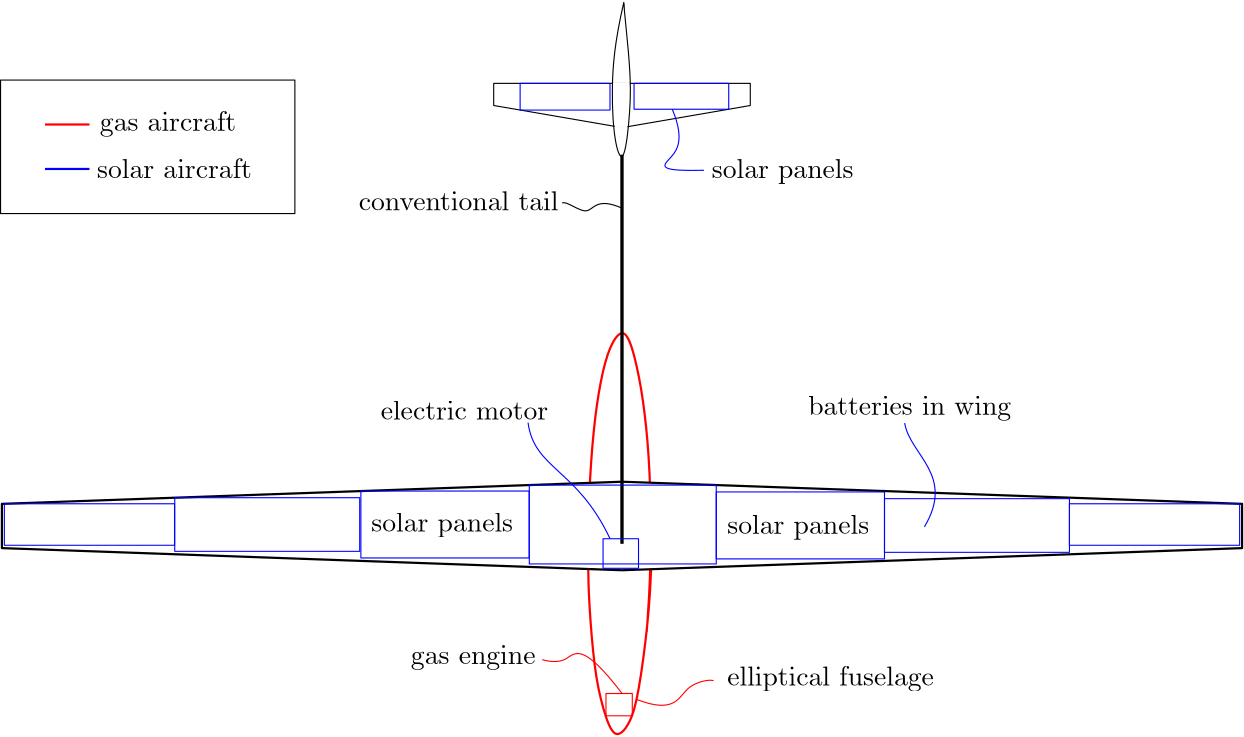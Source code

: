 <?xml version="1.0"?>
<!DOCTYPE ipe SYSTEM "ipe.dtd">
<ipe version="70206" creator="Ipe 7.2.7">
<info created="D:20170210143954" modified="D:20170222102358"/>
<ipestyle name="basic">
<symbol name="arrow/arc(spx)">
<path stroke="sym-stroke" fill="sym-stroke" pen="sym-pen">
0 0 m
-1 0.333 l
-1 -0.333 l
h
</path>
</symbol>
<symbol name="arrow/farc(spx)">
<path stroke="sym-stroke" fill="white" pen="sym-pen">
0 0 m
-1 0.333 l
-1 -0.333 l
h
</path>
</symbol>
<symbol name="arrow/ptarc(spx)">
<path stroke="sym-stroke" fill="sym-stroke" pen="sym-pen">
0 0 m
-1 0.333 l
-0.8 0 l
-1 -0.333 l
h
</path>
</symbol>
<symbol name="arrow/fptarc(spx)">
<path stroke="sym-stroke" fill="white" pen="sym-pen">
0 0 m
-1 0.333 l
-0.8 0 l
-1 -0.333 l
h
</path>
</symbol>
<symbol name="mark/circle(sx)" transformations="translations">
<path fill="sym-stroke">
0.6 0 0 0.6 0 0 e
0.4 0 0 0.4 0 0 e
</path>
</symbol>
<symbol name="mark/disk(sx)" transformations="translations">
<path fill="sym-stroke">
0.6 0 0 0.6 0 0 e
</path>
</symbol>
<symbol name="mark/fdisk(sfx)" transformations="translations">
<group>
<path fill="sym-fill">
0.5 0 0 0.5 0 0 e
</path>
<path fill="sym-stroke" fillrule="eofill">
0.6 0 0 0.6 0 0 e
0.4 0 0 0.4 0 0 e
</path>
</group>
</symbol>
<symbol name="mark/box(sx)" transformations="translations">
<path fill="sym-stroke" fillrule="eofill">
-0.6 -0.6 m
0.6 -0.6 l
0.6 0.6 l
-0.6 0.6 l
h
-0.4 -0.4 m
0.4 -0.4 l
0.4 0.4 l
-0.4 0.4 l
h
</path>
</symbol>
<symbol name="mark/square(sx)" transformations="translations">
<path fill="sym-stroke">
-0.6 -0.6 m
0.6 -0.6 l
0.6 0.6 l
-0.6 0.6 l
h
</path>
</symbol>
<symbol name="mark/fsquare(sfx)" transformations="translations">
<group>
<path fill="sym-fill">
-0.5 -0.5 m
0.5 -0.5 l
0.5 0.5 l
-0.5 0.5 l
h
</path>
<path fill="sym-stroke" fillrule="eofill">
-0.6 -0.6 m
0.6 -0.6 l
0.6 0.6 l
-0.6 0.6 l
h
-0.4 -0.4 m
0.4 -0.4 l
0.4 0.4 l
-0.4 0.4 l
h
</path>
</group>
</symbol>
<symbol name="mark/cross(sx)" transformations="translations">
<group>
<path fill="sym-stroke">
-0.43 -0.57 m
0.57 0.43 l
0.43 0.57 l
-0.57 -0.43 l
h
</path>
<path fill="sym-stroke">
-0.43 0.57 m
0.57 -0.43 l
0.43 -0.57 l
-0.57 0.43 l
h
</path>
</group>
</symbol>
<symbol name="arrow/fnormal(spx)">
<path stroke="sym-stroke" fill="white" pen="sym-pen">
0 0 m
-1 0.333 l
-1 -0.333 l
h
</path>
</symbol>
<symbol name="arrow/pointed(spx)">
<path stroke="sym-stroke" fill="sym-stroke" pen="sym-pen">
0 0 m
-1 0.333 l
-0.8 0 l
-1 -0.333 l
h
</path>
</symbol>
<symbol name="arrow/fpointed(spx)">
<path stroke="sym-stroke" fill="white" pen="sym-pen">
0 0 m
-1 0.333 l
-0.8 0 l
-1 -0.333 l
h
</path>
</symbol>
<symbol name="arrow/linear(spx)">
<path stroke="sym-stroke" pen="sym-pen">
-1 0.333 m
0 0 l
-1 -0.333 l
</path>
</symbol>
<symbol name="arrow/fdouble(spx)">
<path stroke="sym-stroke" fill="white" pen="sym-pen">
0 0 m
-1 0.333 l
-1 -0.333 l
h
-1 0 m
-2 0.333 l
-2 -0.333 l
h
</path>
</symbol>
<symbol name="arrow/double(spx)">
<path stroke="sym-stroke" fill="sym-stroke" pen="sym-pen">
0 0 m
-1 0.333 l
-1 -0.333 l
h
-1 0 m
-2 0.333 l
-2 -0.333 l
h
</path>
</symbol>
<pen name="heavier" value="0.8"/>
<pen name="fat" value="1.2"/>
<pen name="ultrafat" value="2"/>
<symbolsize name="large" value="5"/>
<symbolsize name="small" value="2"/>
<symbolsize name="tiny" value="1.1"/>
<arrowsize name="large" value="10"/>
<arrowsize name="small" value="5"/>
<arrowsize name="tiny" value="3"/>
<color name="red" value="1 0 0"/>
<color name="green" value="0 1 0"/>
<color name="blue" value="0 0 1"/>
<color name="yellow" value="1 1 0"/>
<color name="orange" value="1 0.647 0"/>
<color name="gold" value="1 0.843 0"/>
<color name="purple" value="0.627 0.125 0.941"/>
<color name="gray" value="0.745"/>
<color name="brown" value="0.647 0.165 0.165"/>
<color name="navy" value="0 0 0.502"/>
<color name="pink" value="1 0.753 0.796"/>
<color name="seagreen" value="0.18 0.545 0.341"/>
<color name="turquoise" value="0.251 0.878 0.816"/>
<color name="violet" value="0.933 0.51 0.933"/>
<color name="darkblue" value="0 0 0.545"/>
<color name="darkcyan" value="0 0.545 0.545"/>
<color name="darkgray" value="0.663"/>
<color name="darkgreen" value="0 0.392 0"/>
<color name="darkmagenta" value="0.545 0 0.545"/>
<color name="darkorange" value="1 0.549 0"/>
<color name="darkred" value="0.545 0 0"/>
<color name="lightblue" value="0.678 0.847 0.902"/>
<color name="lightcyan" value="0.878 1 1"/>
<color name="lightgray" value="0.827"/>
<color name="lightgreen" value="0.565 0.933 0.565"/>
<color name="lightyellow" value="1 1 0.878"/>
<dashstyle name="dashed" value="[4] 0"/>
<dashstyle name="dotted" value="[1 3] 0"/>
<dashstyle name="dash dotted" value="[4 2 1 2] 0"/>
<dashstyle name="dash dot dotted" value="[4 2 1 2 1 2] 0"/>
<textsize name="large" value="\large"/>
<textsize name="Large" value="\Large"/>
<textsize name="LARGE" value="\LARGE"/>
<textsize name="huge" value="\huge"/>
<textsize name="Huge" value="\Huge"/>
<textsize name="small" value="\small"/>
<textsize name="footnote" value="\footnotesize"/>
<textsize name="tiny" value="\tiny"/>
<textstyle name="center" begin="\begin{center}" end="\end{center}"/>
<textstyle name="itemize" begin="\begin{itemize}" end="\end{itemize}"/>
<textstyle name="item" begin="\begin{itemize}\item{}" end="\end{itemize}"/>
<gridsize name="4 pts" value="4"/>
<gridsize name="8 pts (~3 mm)" value="8"/>
<gridsize name="16 pts (~6 mm)" value="16"/>
<gridsize name="32 pts (~12 mm)" value="32"/>
<gridsize name="10 pts (~3.5 mm)" value="10"/>
<gridsize name="20 pts (~7 mm)" value="20"/>
<gridsize name="14 pts (~5 mm)" value="14"/>
<gridsize name="28 pts (~10 mm)" value="28"/>
<gridsize name="56 pts (~20 mm)" value="56"/>
<anglesize name="90 deg" value="90"/>
<anglesize name="60 deg" value="60"/>
<anglesize name="45 deg" value="45"/>
<anglesize name="30 deg" value="30"/>
<anglesize name="22.5 deg" value="22.5"/>
<opacity name="10%" value="0.1"/>
<opacity name="30%" value="0.3"/>
<opacity name="50%" value="0.5"/>
<opacity name="75%" value="0.75"/>
<tiling name="falling" angle="-60" step="4" width="1"/>
<tiling name="rising" angle="30" step="4" width="1"/>
</ipestyle>
<page>
<layer name="alpha"/>
<view layers="alpha" active="alpha"/>
<path layer="alpha" matrix="-0.0019914 -0.267739 0.169366 -0.00007135 192.533 525.617" stroke="red" pen="heavier">
309.023 629.786 m
368.709 627.845
425.482 622.022
519.62 603.097
558.44 586.114
581.732 553.117
539.03 527.884
485.653 508.474
389.574 495.858
345.902 493.917
249.824 493.917
156.656 503.622
96.4859 517.209
48.4466 535.648
19.3318 569.615
77.0761 595.818
136.761 612.317
216.342 624.448
317.273 627.845
391.515 624.448
434.217 619.596
434.217 619.596 c
</path>
<path matrix="1.92439 0 0 1.99176 -275.312 -365.037" stroke="white" pen="ultrafat">
297.251 415.819 m
297.708 400.197 l
</path>
<path matrix="1.92439 0 0 1.99176 -274.206 -365.167" stroke="black">
292 480 m
268 484 l
268 488 l
316 488 l
316 484 l
292 480 l
</path>
<path matrix="1.92439 0 0 1.99176 -274.206 -365.167" stroke="white" pen="heavier">
292 480 m
293.035 480.172 l
</path>
<path matrix="1.92439 0 0 1.99176 -274.206 -365.167" stroke="white" pen="heavier">
290.638 480.227 m
292 480 l
</path>
<path matrix="1.92439 0 0 1.99176 -274.206 -365.167" stroke="white" pen="heavier">
290.319 488 m
293.453 488 l
</path>
<path matrix="1.92439 0 0 1.99176 -274.206 -365.167" stroke="white" pen="ultrafat">
297.251 415.819 m
297.708 400.197 l
</path>
<path matrix="1.92439 0 0 1.99176 -274.206 -365.167" stroke="white" pen="ultrafat">
285.81 415.787 m
285.806 400.214 l
285.806 400.214 l
</path>
<path matrix="1.92439 0 0 1.99176 -274.206 -365.167" stroke="black" pen="heavier">
292 400 m
176 404 l
176 412 l
292 416 l
408 412 l
408 404 l
292 400 l
292 400 l
</path>
<path matrix="1.92439 0 0 1.66736 -274.206 -239.23" stroke="black" pen="fat">
292 408 m
292 492 l
292 492 l
</path>
<path matrix="1.14275 0.0603008 -0.0945764 1.91999 -3.49508 -348.76" stroke="black">
297.117 503.632 m
293.566 496.208
291.629 487.171
291.952 476.519
294.696 472.807
297.601 483.781
298.085 490.076
297.439 498.791
296.955 503.471
297.278 503.31 c
</path>
<text matrix="1.07037 0 0 0.880204 -17.0925 64.942" transformations="translations" pos="311.877 377.26" stroke="black" type="minipage" width="92.209" height="6.926" depth="1.93" valign="top" style="center">elliptical fuselage</text>
<path stroke="red">
293.029 385.017 m
306.711 379.727
309.237 391.727
320.605 392.301
320.605 391.67 c
</path>
<text matrix="1 0 0 1 3.70335 -2.24215" transformations="translations" pos="208 400" stroke="black" type="label" width="44.887" height="6.661" depth="1.93" valign="baseline">gas engine</text>
<path matrix="1.10064 0 0 1.15318 -27.803 -61.1684" stroke="red">
286.776 388.693 m
273.189 405.676
269.307 396.457
260.573 399.368
260.573 399.368 c
</path>
<path stroke="red">
281.949 387.167 m
281.949 379.136 l
291.427 379.136 l
291.427 387.167 l
h
</path>
<path matrix="1 0 0 1 -1.09562 0.709176" stroke="blue">
281.998 442.17 m
281.998 431.532 l
294.763 431.532 l
294.763 442.17 l
h
</path>
<group>
<path stroke="blue">
126.633 440.53 m
126.633 455.47 l
65.3667 455.47 l
65.3667 440.53 l
h
</path>
<path stroke="blue">
193.291 438.341 m
193.291 457.659 l
126.709 457.659 l
126.709 438.341 l
h
</path>
<path stroke="blue">
254.283 435.95 m
254.283 460.05 l
193.717 460.05 l
193.717 435.95 l
h
</path>
<path stroke="blue">
254.349 433.806 m
254.349 462.194 l
321.651 462.194 l
321.651 433.806 l
h
</path>
<path matrix="1 0 0 1 127.934 -0.322401" stroke="blue">
254.283 435.95 m
254.283 460.05 l
193.717 460.05 l
193.717 435.95 l
h
</path>
<path matrix="1 0 0 1 255.508 -0.354342" stroke="blue">
193.291 438.341 m
193.291 457.659 l
126.709 457.659 l
126.709 438.341 l
h
</path>
<path matrix="1 0 0 1 383.432 -0.00034173" stroke="blue">
126.633 440.53 m
126.633 455.47 l
65.3667 455.47 l
65.3667 440.53 l
h
</path>
</group>
<text matrix="1 0 0 1 -1.12108 -6.72646" transformations="translations" pos="198.587 452.163" stroke="black" type="label" width="51.059" height="6.926" depth="1.93" valign="baseline">solar panels</text>
<text matrix="1 0 0 1 127.055 -7.47411" transformations="translations" pos="198.587 452.163" stroke="black" type="label" width="51.059" height="6.926" depth="1.93" valign="baseline">solar panels</text>
<text matrix="1 0 0 1 0 1.12108" transformations="translations" pos="200.829 484.675" stroke="black" type="label" width="60.385" height="6.918" depth="0" valign="baseline">electric motor</text>
<path stroke="blue">
283.415 442.879 m
271.457 468.232
256.136 467.859
253.894 484.675 c
</path>
<path stroke="blue">
251.044 597.204 m
251.044 606.812 l
283.397 606.812 l
283.397 597.204 l
h
</path>
<path stroke="blue">
326.141 597.506 m
326.141 606.812 l
292.061 606.812 l
292.061 597.506 l
h
</path>
<text matrix="1 0 0 1 -1.96913 -15.3592" transformations="translations" pos="321.992 588.094" stroke="black" type="label" width="51.059" height="6.926" depth="1.93" valign="baseline">solar panels</text>
<path stroke="blue">
305.81 597.506 m
310.93 585.373
302.659 578.284
301.478 575.133
317.231 575.527 c
</path>
<text matrix="1 0 0 1 -22.0479 -1.49477" transformations="translations" pos="214.97 562.631" stroke="black" type="label" width="71.953" height="6.918" depth="0" valign="baseline">conventional tail</text>
<path stroke="black">
287.716 561.884 m
278.498 565.995
276.629 556.652
268.035 564.5
266.166 563.753 c
</path>
<text matrix="1 0 0 1 -17.5635 -15.3214" transformations="translations" pos="372.295 502.841" stroke="black" type="label" width="73.143" height="6.926" depth="1.93" valign="baseline">batteries in wing</text>
<path stroke="blue">
396.585 447.162 m
407.796 465.847
391.353 472.947
389.485 484.531 c
</path>
<path matrix="1.32442 0 0 1.00115 -20.7629 -0.700978" stroke="black">
64 608 m
64 560 l
144 560 l
144 608 l
h
</path>
<path matrix="1 0 0 1 0 -16" stroke="blue" pen="heavier">
80 592 m
96 592 l
96 592 l
</path>
<path matrix="1 0 0 1 0 16" stroke="red" pen="heavier">
80 576 m
96 576 l
</path>
<text matrix="1 0 0 1 -12.2631 -2.24215" transformations="translations" pos="112 592" stroke="black" type="label" width="49.094" height="6.926" depth="1.93" valign="baseline">gas aircraft</text>
<text matrix="1 0 0 1 -10.8371 -5.97908" transformations="translations" pos="109.59 578.735" stroke="black" type="label" width="55.763" height="6.918" depth="0" valign="baseline">solar aircraft</text>
</page>
</ipe>
